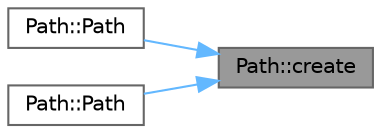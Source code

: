 digraph "Path::create"
{
 // LATEX_PDF_SIZE
  bgcolor="transparent";
  edge [fontname=Helvetica,fontsize=10,labelfontname=Helvetica,labelfontsize=10];
  node [fontname=Helvetica,fontsize=10,shape=box,height=0.2,width=0.4];
  rankdir="RL";
  Node1 [id="Node000001",label="Path::create",height=0.2,width=0.4,color="gray40", fillcolor="grey60", style="filled", fontcolor="black",tooltip=" "];
  Node1 -> Node2 [id="edge1_Node000001_Node000002",dir="back",color="steelblue1",style="solid",tooltip=" "];
  Node2 [id="Node000002",label="Path::Path",height=0.2,width=0.4,color="grey40", fillcolor="white", style="filled",URL="$class_path.html#ac820bf1035d264e140cdf56566802877",tooltip="Turns a C string to a path, creating it if create = true and it doesn't already exists."];
  Node1 -> Node3 [id="edge2_Node000001_Node000003",dir="back",color="steelblue1",style="solid",tooltip=" "];
  Node3 [id="Node000003",label="Path::Path",height=0.2,width=0.4,color="grey40", fillcolor="white", style="filled",URL="$class_path.html#a002ecd271bf43688c583f57cc5bc5ef5",tooltip="Turns a string to a path, creating it if create = true and it doesn't already exists."];
}
